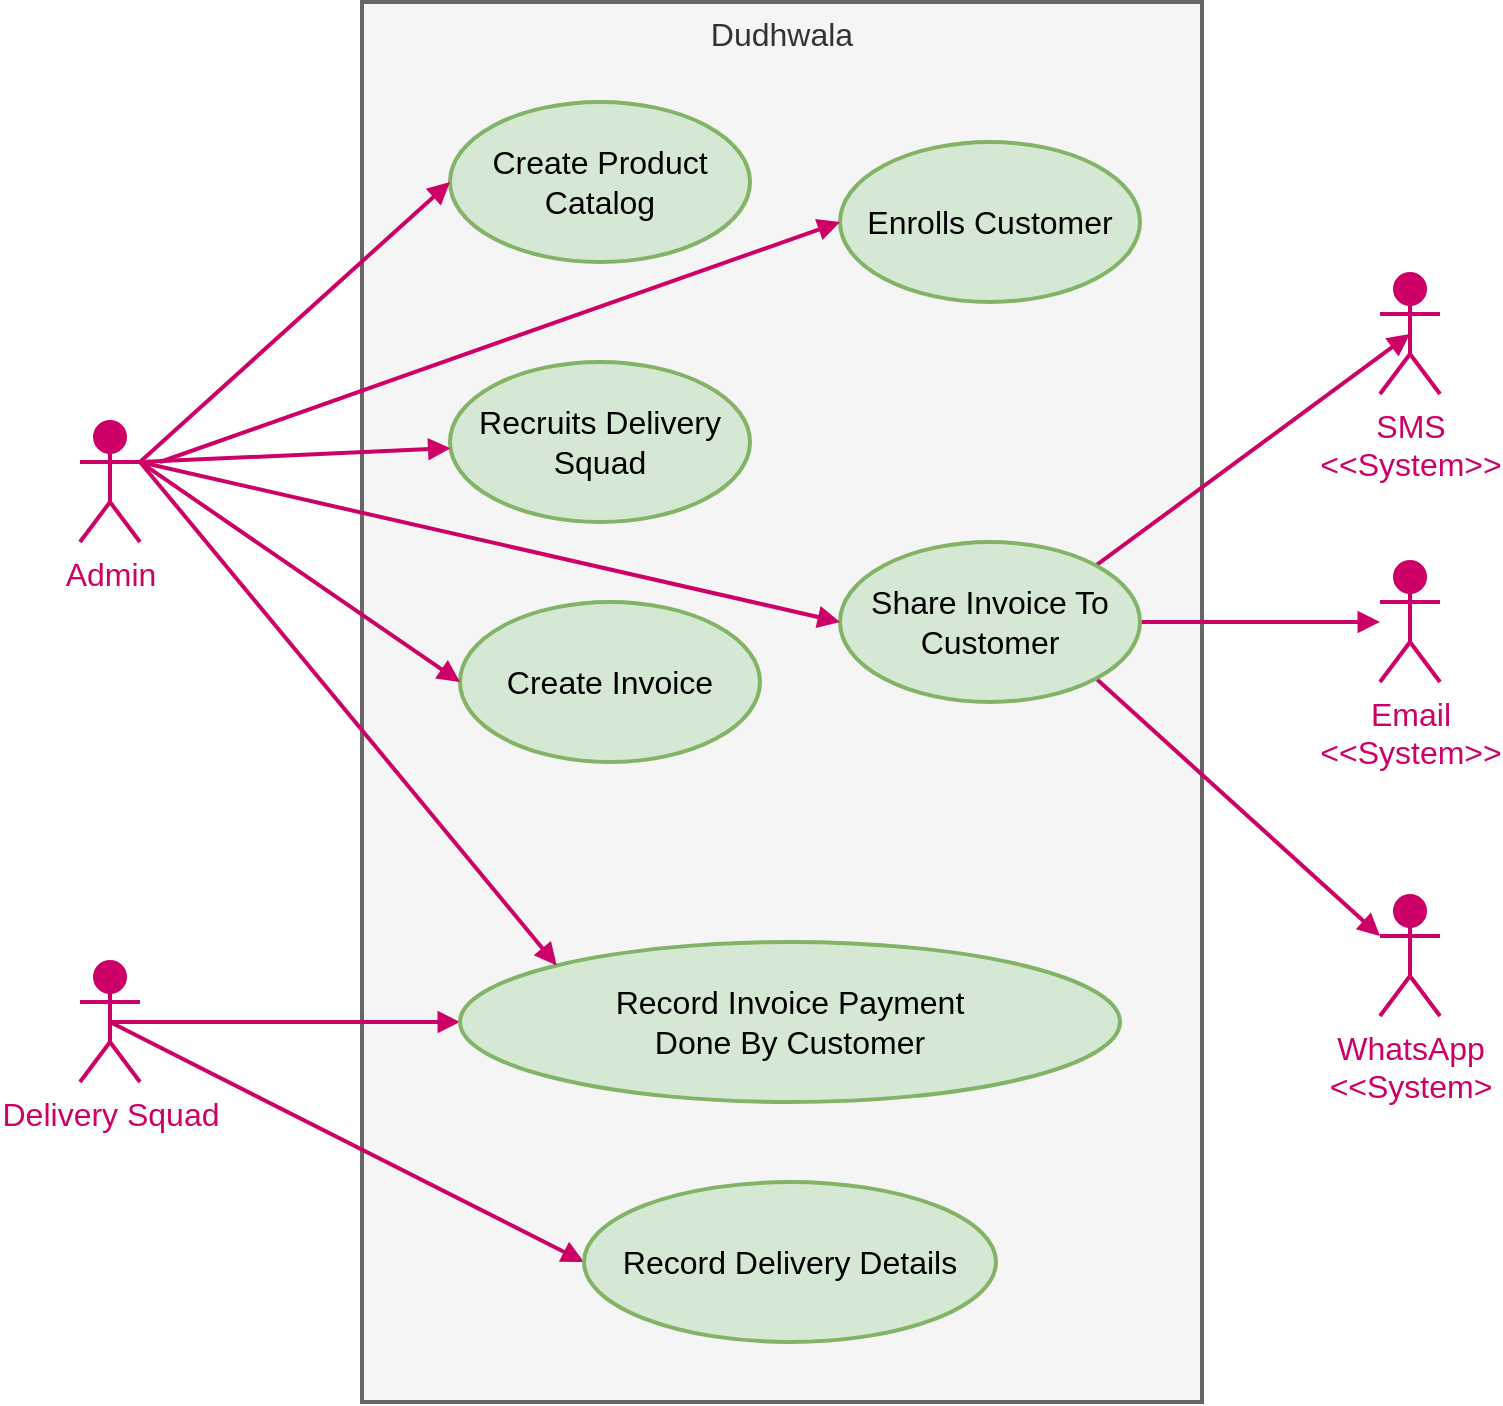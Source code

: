 <mxfile>
    <diagram id="R2lEEEUBdFMjLlhIrx00" name="Page-1">
        <mxGraphModel dx="-251" dy="558" grid="1" gridSize="10" guides="1" tooltips="1" connect="1" arrows="1" fold="1" page="1" pageScale="1" pageWidth="850" pageHeight="1100" math="0" shadow="0" extFonts="Permanent Marker^https://fonts.googleapis.com/css?family=Permanent+Marker">
            <root>
                <mxCell id="0"/>
                <mxCell id="1" parent="0"/>
                <mxCell id="2" value="Admin" style="shape=umlActor;verticalLabelPosition=bottom;verticalAlign=top;html=1;outlineConnect=0;shadow=0;fillColor=#CC0066;strokeColor=#CC0066;fontSize=16;fontColor=#CC0066;strokeWidth=2;" parent="1" vertex="1">
                    <mxGeometry x="1120" y="250" width="30" height="60" as="geometry"/>
                </mxCell>
                <mxCell id="6" value="Dudhwala" style="rounded=0;whiteSpace=wrap;html=1;shadow=0;fontSize=16;fillColor=#f5f5f5;strokeColor=#666666;verticalAlign=top;fontColor=#333333;strokeWidth=2;" parent="1" vertex="1">
                    <mxGeometry x="1261" y="40" width="420" height="700" as="geometry"/>
                </mxCell>
                <mxCell id="7" value="Create Product Catalog" style="ellipse;whiteSpace=wrap;html=1;shadow=0;fontSize=16;fillColor=#d5e8d4;strokeColor=#82b366;strokeWidth=2;" parent="1" vertex="1">
                    <mxGeometry x="1305" y="90" width="150" height="80" as="geometry"/>
                </mxCell>
                <mxCell id="10" style="edgeStyle=none;html=1;exitX=1;exitY=0.333;exitDx=0;exitDy=0;exitPerimeter=0;fontSize=16;entryX=0;entryY=0.5;entryDx=0;entryDy=0;strokeColor=#CC0066;endArrow=block;endFill=1;strokeWidth=2;" parent="1" source="2" target="7" edge="1">
                    <mxGeometry relative="1" as="geometry"/>
                </mxCell>
                <mxCell id="11" value="Enrolls Customer" style="ellipse;whiteSpace=wrap;html=1;shadow=0;fontSize=16;fillColor=#d5e8d4;strokeColor=#82b366;strokeWidth=2;" parent="1" vertex="1">
                    <mxGeometry x="1500" y="110" width="150" height="80" as="geometry"/>
                </mxCell>
                <mxCell id="12" value="Recruits Delivery Squad" style="ellipse;whiteSpace=wrap;html=1;shadow=0;fontSize=16;fillColor=#d5e8d4;strokeColor=#82b366;strokeWidth=2;" parent="1" vertex="1">
                    <mxGeometry x="1305" y="220" width="150" height="80" as="geometry"/>
                </mxCell>
                <mxCell id="13" value="Create Invoice" style="ellipse;whiteSpace=wrap;html=1;shadow=0;fontSize=16;fillColor=#d5e8d4;strokeColor=#82b366;strokeWidth=2;" parent="1" vertex="1">
                    <mxGeometry x="1310" y="340" width="150" height="80" as="geometry"/>
                </mxCell>
                <mxCell id="19" style="edgeStyle=none;html=1;entryX=0;entryY=0.5;entryDx=0;entryDy=0;fontSize=16;fillColor=#f8cecc;strokeColor=#CC0066;endArrow=block;endFill=1;strokeWidth=2;" parent="1" target="11" edge="1">
                    <mxGeometry relative="1" as="geometry">
                        <mxPoint x="1160" y="270" as="sourcePoint"/>
                    </mxGeometry>
                </mxCell>
                <mxCell id="21" style="edgeStyle=none;html=1;exitX=1;exitY=0.333;exitDx=0;exitDy=0;exitPerimeter=0;fontSize=16;strokeColor=#CC0066;endArrow=block;endFill=1;strokeWidth=2;" parent="1" source="2" target="12" edge="1">
                    <mxGeometry relative="1" as="geometry"/>
                </mxCell>
                <mxCell id="23" style="edgeStyle=none;html=1;exitX=1;exitY=0.333;exitDx=0;exitDy=0;exitPerimeter=0;entryX=0;entryY=0.5;entryDx=0;entryDy=0;fontSize=16;strokeColor=#CC0066;endArrow=block;endFill=1;strokeWidth=2;" parent="1" source="2" target="13" edge="1">
                    <mxGeometry relative="1" as="geometry"/>
                </mxCell>
                <mxCell id="26" style="edgeStyle=none;html=1;exitX=0.5;exitY=0.5;exitDx=0;exitDy=0;exitPerimeter=0;fontSize=16;entryX=0;entryY=0.5;entryDx=0;entryDy=0;strokeColor=#CC0066;endArrow=block;endFill=1;strokeWidth=2;" parent="1" source="24" target="25" edge="1">
                    <mxGeometry relative="1" as="geometry"/>
                </mxCell>
                <mxCell id="31" style="edgeStyle=none;html=1;exitX=0.5;exitY=0.5;exitDx=0;exitDy=0;exitPerimeter=0;entryX=0;entryY=0.5;entryDx=0;entryDy=0;fontSize=16;strokeColor=#CC0066;endArrow=block;endFill=1;strokeWidth=2;" parent="1" source="24" target="28" edge="1">
                    <mxGeometry relative="1" as="geometry"/>
                </mxCell>
                <mxCell id="24" value="Delivery Squad" style="shape=umlActor;verticalLabelPosition=bottom;verticalAlign=top;html=1;outlineConnect=0;shadow=0;fillColor=#CC0066;strokeColor=#CC0066;fontSize=16;fontColor=#CC0066;strokeWidth=2;" parent="1" vertex="1">
                    <mxGeometry x="1120" y="520" width="30" height="60" as="geometry"/>
                </mxCell>
                <mxCell id="25" value="Record Delivery Details" style="ellipse;whiteSpace=wrap;html=1;shadow=0;fontSize=16;fillColor=#d5e8d4;strokeColor=#82b366;strokeWidth=2;" parent="1" vertex="1">
                    <mxGeometry x="1372" y="630" width="206" height="80" as="geometry"/>
                </mxCell>
                <mxCell id="28" value="Record Invoice Payment &lt;br&gt;Done By Customer" style="ellipse;whiteSpace=wrap;html=1;shadow=0;fontSize=16;fillColor=#d5e8d4;strokeColor=#82b366;strokeWidth=2;" parent="1" vertex="1">
                    <mxGeometry x="1310" y="510" width="330" height="80" as="geometry"/>
                </mxCell>
                <mxCell id="30" style="edgeStyle=none;html=1;exitX=1;exitY=0.333;exitDx=0;exitDy=0;exitPerimeter=0;entryX=0;entryY=0;entryDx=0;entryDy=0;fontSize=16;strokeColor=#CC0066;endArrow=block;endFill=1;strokeWidth=2;" parent="1" source="2" target="28" edge="1">
                    <mxGeometry relative="1" as="geometry"/>
                </mxCell>
                <mxCell id="43" style="edgeStyle=none;html=1;exitX=1;exitY=0;exitDx=0;exitDy=0;entryX=0.5;entryY=0.5;entryDx=0;entryDy=0;entryPerimeter=0;fontSize=16;strokeColor=#CC0066;endArrow=block;endFill=1;strokeWidth=2;" parent="1" source="32" target="34" edge="1">
                    <mxGeometry relative="1" as="geometry"/>
                </mxCell>
                <mxCell id="45" style="edgeStyle=none;html=1;exitX=1;exitY=0.5;exitDx=0;exitDy=0;fontSize=16;strokeColor=#CC0066;endArrow=block;endFill=1;strokeWidth=2;" parent="1" source="32" target="36" edge="1">
                    <mxGeometry relative="1" as="geometry"/>
                </mxCell>
                <mxCell id="46" style="edgeStyle=none;html=1;exitX=1;exitY=1;exitDx=0;exitDy=0;entryX=0;entryY=0.333;entryDx=0;entryDy=0;entryPerimeter=0;fontSize=16;strokeColor=#CC0066;endArrow=block;endFill=1;strokeWidth=2;" parent="1" source="32" target="35" edge="1">
                    <mxGeometry relative="1" as="geometry"/>
                </mxCell>
                <mxCell id="32" value="Share Invoice To Customer" style="ellipse;whiteSpace=wrap;html=1;shadow=0;fontSize=16;fillColor=#d5e8d4;strokeColor=#82b366;strokeWidth=2;" parent="1" vertex="1">
                    <mxGeometry x="1500" y="310" width="150" height="80" as="geometry"/>
                </mxCell>
                <mxCell id="33" style="edgeStyle=none;html=1;exitX=1;exitY=0.333;exitDx=0;exitDy=0;exitPerimeter=0;entryX=0;entryY=0.5;entryDx=0;entryDy=0;fontSize=16;strokeColor=#CC0066;endArrow=block;endFill=1;strokeWidth=2;" parent="1" source="2" target="32" edge="1">
                    <mxGeometry relative="1" as="geometry"/>
                </mxCell>
                <mxCell id="34" value="SMS&lt;br&gt;&amp;lt;&amp;lt;System&amp;gt;&amp;gt;" style="shape=umlActor;verticalLabelPosition=bottom;verticalAlign=top;html=1;outlineConnect=0;shadow=0;fillColor=#CC0066;strokeColor=#CC0066;fontSize=16;fontColor=#CC0066;strokeWidth=2;" parent="1" vertex="1">
                    <mxGeometry x="1770" y="176" width="30" height="60" as="geometry"/>
                </mxCell>
                <mxCell id="35" value="WhatsApp&lt;br&gt;&amp;lt;&amp;lt;System&amp;gt;" style="shape=umlActor;verticalLabelPosition=bottom;verticalAlign=top;html=1;outlineConnect=0;shadow=0;fillColor=#CC0066;strokeColor=#CC0066;fontSize=16;fontColor=#CC0066;strokeWidth=2;" parent="1" vertex="1">
                    <mxGeometry x="1770" y="487" width="30" height="60" as="geometry"/>
                </mxCell>
                <mxCell id="36" value="Email&lt;br&gt;&amp;lt;&amp;lt;System&amp;gt;&amp;gt;" style="shape=umlActor;verticalLabelPosition=bottom;verticalAlign=top;html=1;outlineConnect=0;shadow=0;fillColor=#CC0066;strokeColor=#CC0066;fontSize=16;fontColor=#CC0066;strokeWidth=2;" parent="1" vertex="1">
                    <mxGeometry x="1770" y="320" width="30" height="60" as="geometry"/>
                </mxCell>
            </root>
        </mxGraphModel>
    </diagram>
</mxfile>